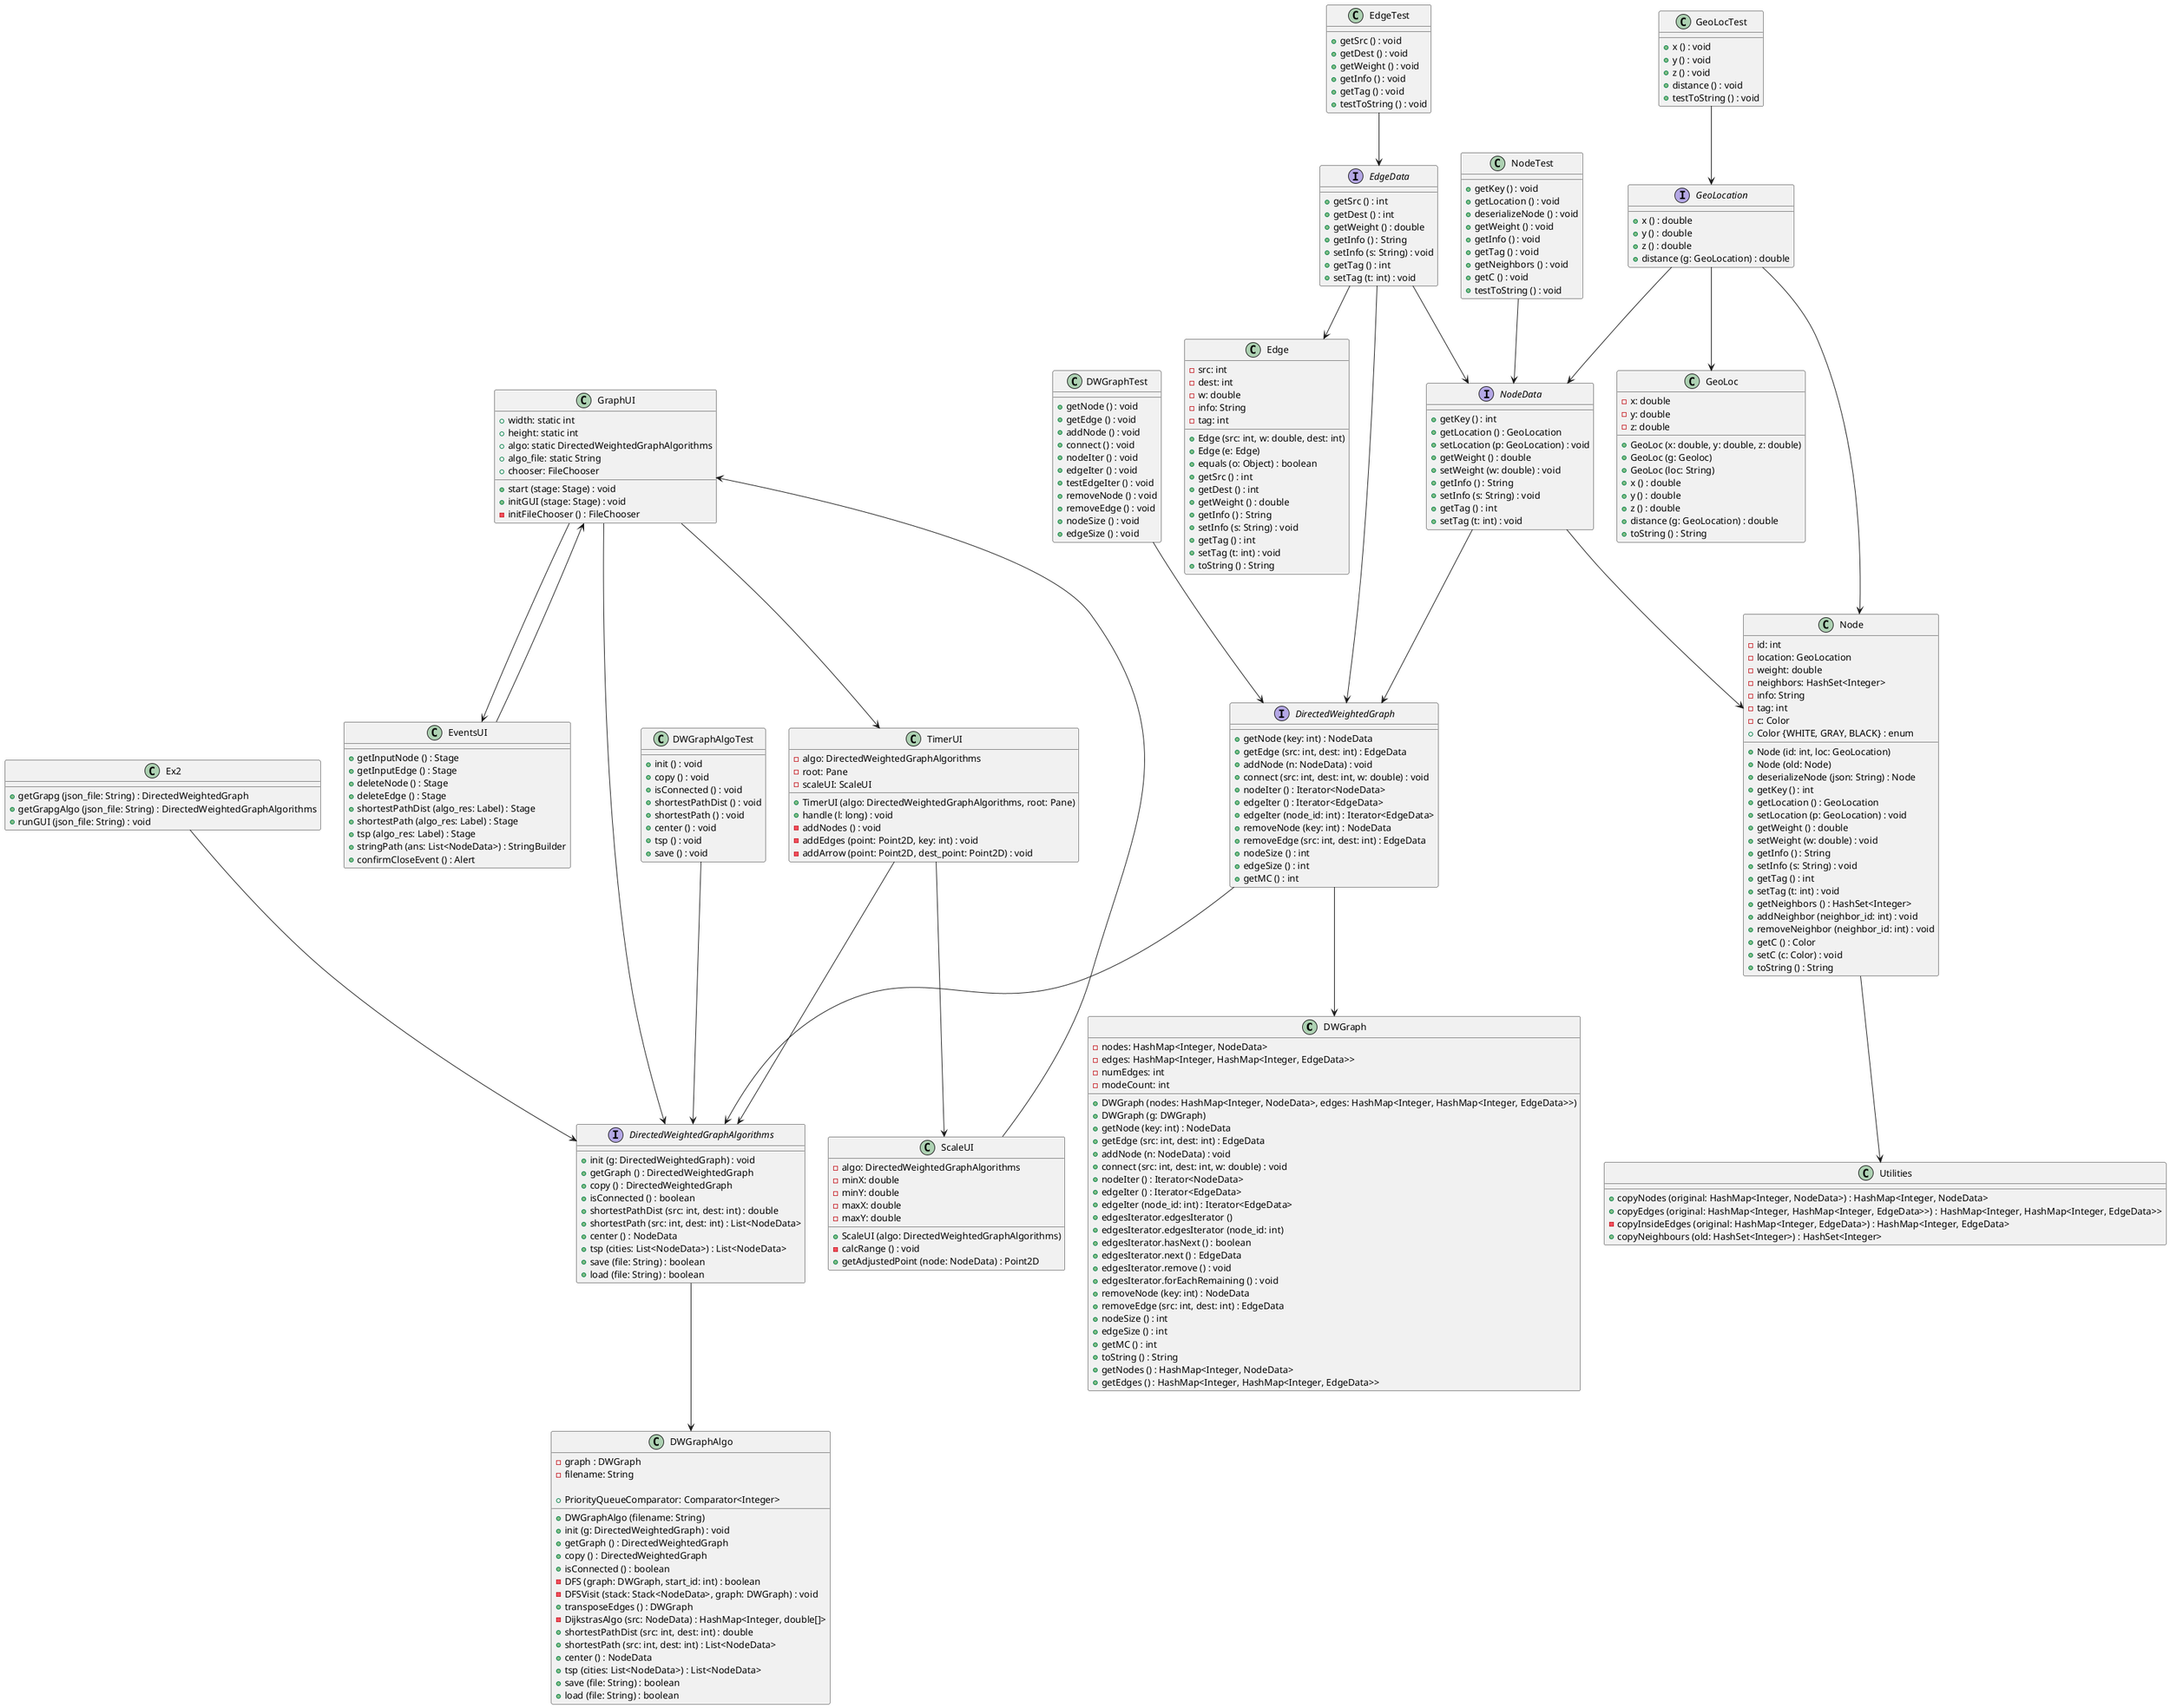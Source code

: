 @startuml
'https://plantuml.com/sequence-diagram
'https://plantuml.com/class-diagram

class DWGraph {
    - nodes: HashMap<Integer, NodeData>
    - edges: HashMap<Integer, HashMap<Integer, EdgeData>>
    - numEdges: int
    - modeCount: int

    + DWGraph (nodes: HashMap<Integer, NodeData>, edges: HashMap<Integer, HashMap<Integer, EdgeData>>)
    + DWGraph (g: DWGraph)
    + getNode (key: int) : NodeData
    + getEdge (src: int, dest: int) : EdgeData
    + addNode (n: NodeData) : void
    + connect (src: int, dest: int, w: double) : void
    + nodeIter () : Iterator<NodeData>
    + edgeIter () : Iterator<EdgeData>
    + edgeIter (node_id: int) : Iterator<EdgeData>
    + edgesIterator.edgesIterator ()
    + edgesIterator.edgesIterator (node_id: int)
    + edgesIterator.hasNext () : boolean
    + edgesIterator.next () : EdgeData
    + edgesIterator.remove () : void
    + edgesIterator.forEachRemaining () : void
    + removeNode (key: int) : NodeData
    + removeEdge (src: int, dest: int) : EdgeData
    + nodeSize () : int
    + edgeSize () : int
    + getMC () : int
    + toString () : String
    + getNodes () : HashMap<Integer, NodeData>
    + getEdges () : HashMap<Integer, HashMap<Integer, EdgeData>>
}

class DWGraphAlgo {
    - graph : DWGraph
    - filename: String

    + DWGraphAlgo (filename: String)
    + init (g: DirectedWeightedGraph) : void
    + getGraph () : DirectedWeightedGraph
    + copy () : DirectedWeightedGraph
    + isConnected () : boolean
    - DFS (graph: DWGraph, start_id: int) : boolean
    - DFSVisit (stack: Stack<NodeData>, graph: DWGraph) : void
    + transposeEdges () : DWGraph
    + PriorityQueueComparator: Comparator<Integer>
    - DijkstrasAlgo (src: NodeData) : HashMap<Integer, double[]>
    + shortestPathDist (src: int, dest: int) : double
    + shortestPath (src: int, dest: int) : List<NodeData>
    + center () : NodeData
    + tsp (cities: List<NodeData>) : List<NodeData>
    + save (file: String) : boolean
    + load (file: String) : boolean
}

class Edge {
    - src: int
    - dest: int
    - w: double
    - info: String
    - tag: int

    + Edge (src: int, w: double, dest: int)
    + Edge (e: Edge)
    + equals (o: Object) : boolean
    + getSrc () : int
    + getDest () : int
    + getWeight () : double
    + getInfo () : String
    + setInfo (s: String) : void
    + getTag () : int
    + setTag (t: int) : void
    + toString () : String
}

class GeoLoc {
    - x: double
    - y: double
    - z: double

    + GeoLoc (x: double, y: double, z: double)
    + GeoLoc (g: Geoloc)
    + GeoLoc (loc: String)
    + x () : double
    + y () : double
    + z () : double
    + distance (g: GeoLocation) : double
    + toString () : String
}

class Node {
    - id: int
    - location: GeoLocation
    - weight: double
    - neighbors: HashSet<Integer>
    - info: String
    - tag: int
    - c: Color
    + Color {WHITE, GRAY, BLACK} : enum

    + Node (id: int, loc: GeoLocation)
    + Node (old: Node)
    + deserializeNode (json: String) : Node
    + getKey () : int
    + getLocation () : GeoLocation
    + setLocation (p: GeoLocation) : void
    + getWeight () : double
    + setWeight (w: double) : void
    + getInfo () : String
    + setInfo (s: String) : void
    + getTag () : int
    + setTag (t: int) : void
    + getNeighbors () : HashSet<Integer>
    + addNeighbor (neighbor_id: int) : void
    + removeNeighbor (neighbor_id: int) : void
    + getC () : Color
    + setC (c: Color) : void
    + toString () : String
}

class Utilities {
    + copyNodes (original: HashMap<Integer, NodeData>) : HashMap<Integer, NodeData>
    + copyEdges (original: HashMap<Integer, HashMap<Integer, EdgeData>>) : HashMap<Integer, HashMap<Integer, EdgeData>>
    - copyInsideEdges (original: HashMap<Integer, EdgeData>) : HashMap<Integer, EdgeData>
    + copyNeighbours (old: HashSet<Integer>) : HashSet<Integer>
}

class Ex2 {
    + getGrapg (json_file: String) : DirectedWeightedGraph
    + getGrapgAlgo (json_file: String) : DirectedWeightedGraphAlgorithms
    + runGUI (json_file: String) : void
}

interface DirectedWeightedGraph {
    + getNode (key: int) : NodeData
    + getEdge (src: int, dest: int) : EdgeData
    + addNode (n: NodeData) : void
    + connect (src: int, dest: int, w: double) : void
    + nodeIter () : Iterator<NodeData>
    + edgeIter () : Iterator<EdgeData>
    + edgeIter (node_id: int) : Iterator<EdgeData>
    + removeNode (key: int) : NodeData
    + removeEdge (src: int, dest: int) : EdgeData
    + nodeSize () : int
    + edgeSize () : int
    + getMC () : int
}

interface DirectedWeightedGraphAlgorithms {
    + init (g: DirectedWeightedGraph) : void
    + getGraph () : DirectedWeightedGraph
    + copy () : DirectedWeightedGraph
    + isConnected () : boolean
    + shortestPathDist (src: int, dest: int) : double
    + shortestPath (src: int, dest: int) : List<NodeData>
    + center () : NodeData
    + tsp (cities: List<NodeData>) : List<NodeData>
    + save (file: String) : boolean
    + load (file: String) : boolean
}

interface EdgeData {
    + getSrc () : int
    + getDest () : int
    + getWeight () : double
    + getInfo () : String
    + setInfo (s: String) : void
    + getTag () : int
    + setTag (t: int) : void
}

interface GeoLocation {
    + x () : double
    + y () : double
    + z () : double
    + distance (g: GeoLocation) : double
}

interface NodeData {
    + getKey () : int
    + getLocation () : GeoLocation
    + setLocation (p: GeoLocation) : void
    + getWeight () : double
    + setWeight (w: double) : void
    + getInfo () : String
    + setInfo (s: String) : void
    + getTag () : int
    + setTag (t: int) : void
}

class EventsUI {
    + getInputNode () : Stage
    + getInputEdge () : Stage
    + deleteNode () : Stage
    + deleteEdge () : Stage
    + shortestPathDist (algo_res: Label) : Stage
    + shortestPath (algo_res: Label) : Stage
    + tsp (algo_res: Label) : Stage
    + stringPath (ans: List<NodeData>) : StringBuilder
    + confirmCloseEvent () : Alert
}

class GraphUI {
    + width: static int
    + height: static int
    + algo: static DirectedWeightedGraphAlgorithms
    + algo_file: static String
    + chooser: FileChooser

    + start (stage: Stage) : void
    + initGUI (stage: Stage) : void
    - initFileChooser () : FileChooser
}

class ScaleUI{
    - algo: DirectedWeightedGraphAlgorithms
    - minX: double
    - minY: double
    - maxX: double
    - maxY: double

    + ScaleUI (algo: DirectedWeightedGraphAlgorithms)
    - calcRange () : void
    + getAdjustedPoint (node: NodeData) : Point2D
}

class TimerUI {
    - algo: DirectedWeightedGraphAlgorithms
    - root: Pane
    - scaleUI: ScaleUI

    + TimerUI (algo: DirectedWeightedGraphAlgorithms, root: Pane)
    + handle (l: long) : void
    - addNodes () : void
    - addEdges (point: Point2D, key: int) : void
    - addArrow (point: Point2D, dest_point: Point2D) : void
}

class DWGraphAlgoTest {
    + init () : void
    + copy () : void
    + isConnected () : void
    + shortestPathDist () : void
    + shortestPath () : void
    + center () : void
    + tsp () : void
    + save () : void
}

class DWGraphTest {
    + getNode () : void
    + getEdge () : void
    + addNode () : void
    + connect () : void
    + nodeIter () : void
    + edgeIter () : void
    + testEdgeIter () : void
    + removeNode () : void
    + removeEdge () : void
    + nodeSize () : void
    + edgeSize () : void
}

class EdgeTest {
    + getSrc () : void
    + getDest () : void
    + getWeight () : void
    + getInfo () : void
    + getTag () : void
    + testToString () : void
}

class GeoLocTest {
    + x () : void
    + y () : void
    + z () : void
    + distance () : void
    + testToString () : void
}

class NodeTest {
    + getKey () : void
    + getLocation () : void
    + deserializeNode () : void
    + getWeight () : void
    + getInfo () : void
    + getTag () : void
    + getNeighbors () : void
    + getC () : void
    + testToString () : void
}

DWGraphAlgoTest --> DirectedWeightedGraphAlgorithms
DWGraphTest --> DirectedWeightedGraph
EdgeTest --> EdgeData
GeoLocTest --> GeoLocation
NodeTest --> NodeData
DirectedWeightedGraph --> DWGraph
DirectedWeightedGraphAlgorithms --> DWGraphAlgo
EdgeData --> Edge
GeoLocation --> GeoLoc
NodeData --> Node
GeoLocation --> NodeData
GeoLocation --> Node
EdgeData --> NodeData
EdgeData --> DirectedWeightedGraph
NodeData --> DirectedWeightedGraph
DirectedWeightedGraph --> DirectedWeightedGraphAlgorithms
GraphUI --> DirectedWeightedGraphAlgorithms
GraphUI --> EventsUI
GraphUI --> TimerUI
Node --> Utilities
Ex2 --> DirectedWeightedGraphAlgorithms
EventsUI --> GraphUI
ScaleUI --> GraphUI
TimerUI --> DirectedWeightedGraphAlgorithms
TimerUI --> ScaleUI

@enduml